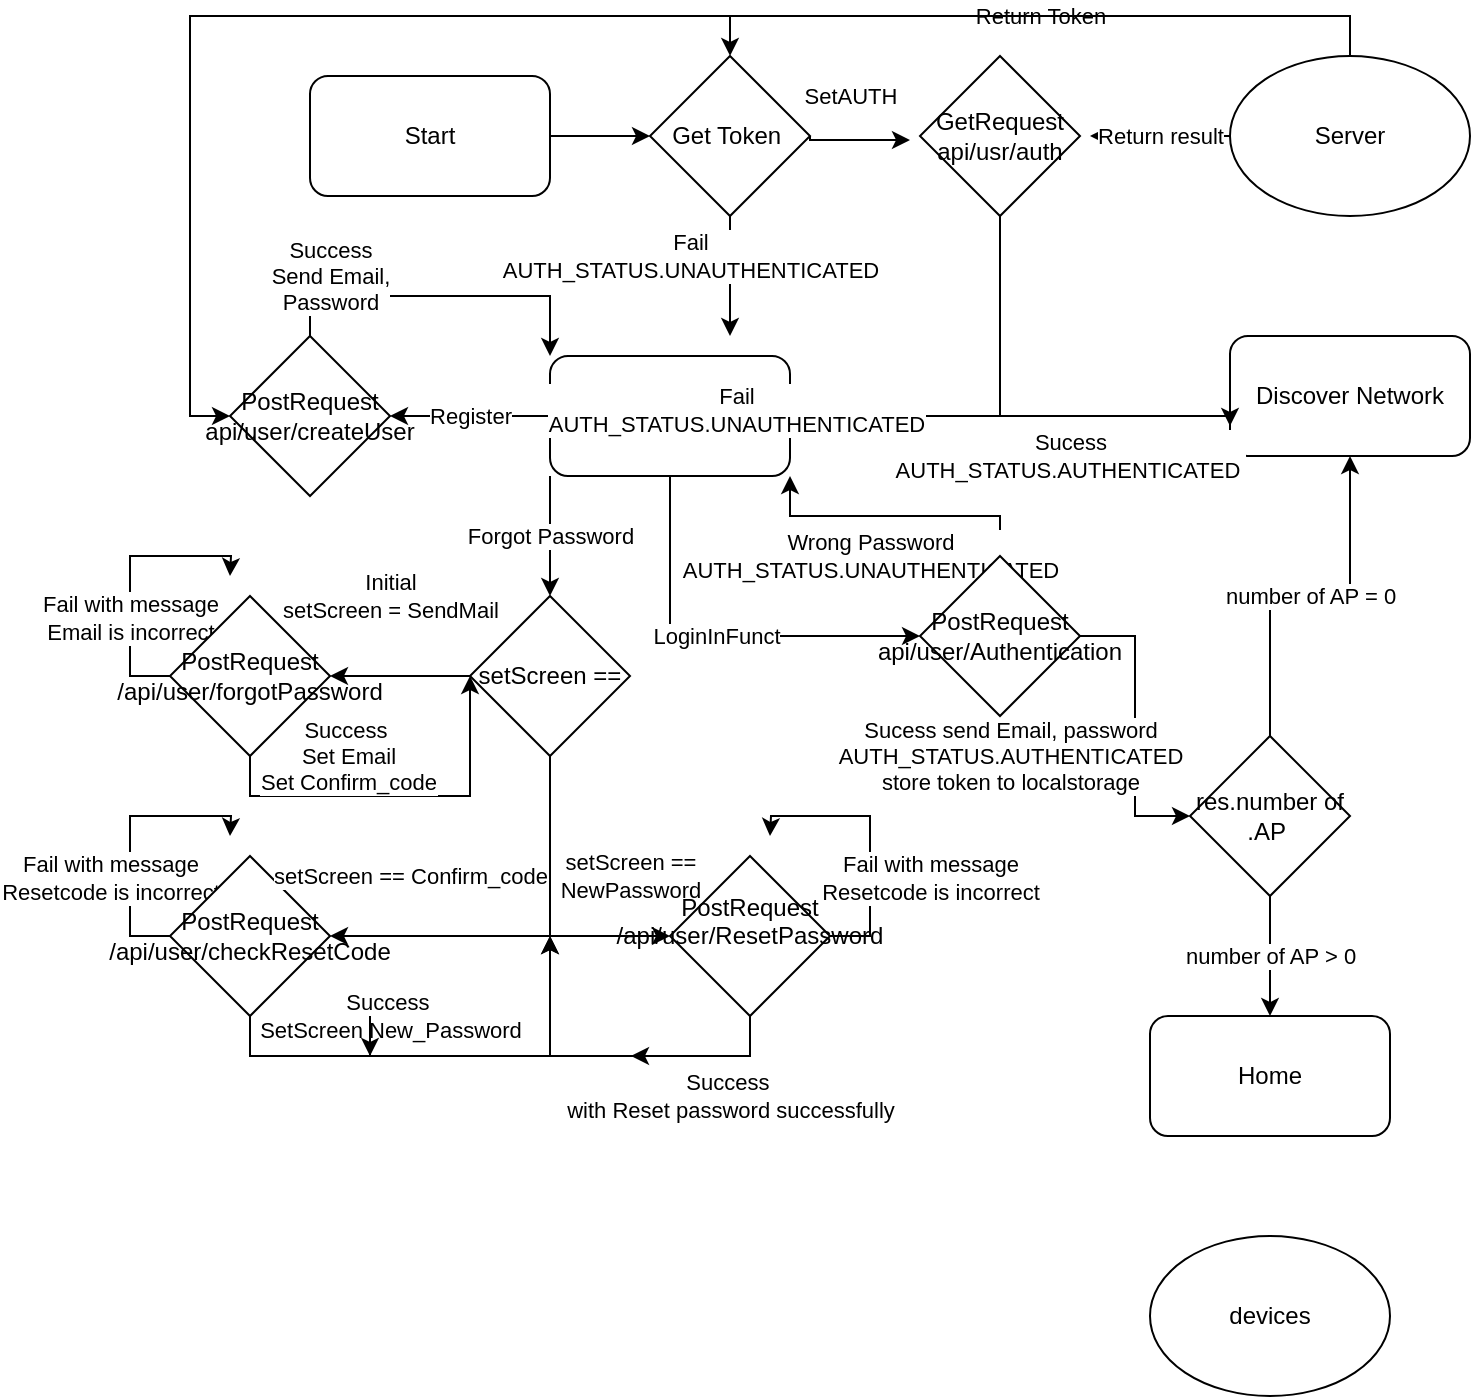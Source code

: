 <mxfile version="13.7.7" type="github">
  <diagram id="boAfxAZyqaD5dfKfSMgp" name="Page-1">
    <mxGraphModel dx="1546" dy="413" grid="1" gridSize="10" guides="1" tooltips="1" connect="1" arrows="1" fold="1" page="1" pageScale="1" pageWidth="850" pageHeight="1100" math="0" shadow="0">
      <root>
        <mxCell id="0" />
        <mxCell id="1" parent="0" />
        <mxCell id="tyNkCRuEFRF6iClgt4t_-31" value="LoginInFunct" style="edgeStyle=orthogonalEdgeStyle;rounded=0;orthogonalLoop=1;jettySize=auto;html=1;exitX=0.5;exitY=1;exitDx=0;exitDy=0;entryX=0;entryY=0.5;entryDx=0;entryDy=0;" edge="1" parent="1" source="tyNkCRuEFRF6iClgt4t_-3" target="tyNkCRuEFRF6iClgt4t_-30">
          <mxGeometry relative="1" as="geometry" />
        </mxCell>
        <mxCell id="tyNkCRuEFRF6iClgt4t_-38" value="Register" style="edgeStyle=orthogonalEdgeStyle;rounded=0;orthogonalLoop=1;jettySize=auto;html=1;exitX=0;exitY=0.5;exitDx=0;exitDy=0;entryX=1;entryY=0.5;entryDx=0;entryDy=0;" edge="1" parent="1" source="tyNkCRuEFRF6iClgt4t_-3" target="tyNkCRuEFRF6iClgt4t_-37">
          <mxGeometry relative="1" as="geometry" />
        </mxCell>
        <mxCell id="tyNkCRuEFRF6iClgt4t_-54" value="Forgot Password" style="edgeStyle=orthogonalEdgeStyle;rounded=0;orthogonalLoop=1;jettySize=auto;html=1;exitX=0;exitY=1;exitDx=0;exitDy=0;entryX=0.5;entryY=0;entryDx=0;entryDy=0;" edge="1" parent="1" source="tyNkCRuEFRF6iClgt4t_-3" target="tyNkCRuEFRF6iClgt4t_-53">
          <mxGeometry relative="1" as="geometry" />
        </mxCell>
        <mxCell id="tyNkCRuEFRF6iClgt4t_-3" value="Before Login" style="rounded=1;whiteSpace=wrap;html=1;" vertex="1" parent="1">
          <mxGeometry x="200" y="190" width="120" height="60" as="geometry" />
        </mxCell>
        <mxCell id="tyNkCRuEFRF6iClgt4t_-4" value="Discover Network" style="rounded=1;whiteSpace=wrap;html=1;" vertex="1" parent="1">
          <mxGeometry x="540" y="180" width="120" height="60" as="geometry" />
        </mxCell>
        <mxCell id="tyNkCRuEFRF6iClgt4t_-21" value="Return result" style="edgeStyle=orthogonalEdgeStyle;rounded=0;orthogonalLoop=1;jettySize=auto;html=1;exitX=0;exitY=0.5;exitDx=0;exitDy=0;" edge="1" parent="1" source="tyNkCRuEFRF6iClgt4t_-5">
          <mxGeometry relative="1" as="geometry">
            <mxPoint x="470" y="79.941" as="targetPoint" />
          </mxGeometry>
        </mxCell>
        <mxCell id="tyNkCRuEFRF6iClgt4t_-26" value="Return Token" style="edgeStyle=orthogonalEdgeStyle;rounded=0;orthogonalLoop=1;jettySize=auto;html=1;exitX=0.5;exitY=0;exitDx=0;exitDy=0;" edge="1" parent="1" source="tyNkCRuEFRF6iClgt4t_-5">
          <mxGeometry relative="1" as="geometry">
            <mxPoint x="290" y="39.941" as="targetPoint" />
            <Array as="points">
              <mxPoint x="600" y="20" />
              <mxPoint x="290" y="20" />
            </Array>
          </mxGeometry>
        </mxCell>
        <mxCell id="tyNkCRuEFRF6iClgt4t_-46" style="edgeStyle=orthogonalEdgeStyle;rounded=0;orthogonalLoop=1;jettySize=auto;html=1;exitX=0.5;exitY=0;exitDx=0;exitDy=0;entryX=0;entryY=0.5;entryDx=0;entryDy=0;" edge="1" parent="1" source="tyNkCRuEFRF6iClgt4t_-5" target="tyNkCRuEFRF6iClgt4t_-37">
          <mxGeometry relative="1" as="geometry" />
        </mxCell>
        <mxCell id="tyNkCRuEFRF6iClgt4t_-5" value="Server" style="ellipse;whiteSpace=wrap;html=1;" vertex="1" parent="1">
          <mxGeometry x="540" y="40" width="120" height="80" as="geometry" />
        </mxCell>
        <mxCell id="tyNkCRuEFRF6iClgt4t_-6" value="devices" style="ellipse;whiteSpace=wrap;html=1;" vertex="1" parent="1">
          <mxGeometry x="500" y="630" width="120" height="80" as="geometry" />
        </mxCell>
        <mxCell id="tyNkCRuEFRF6iClgt4t_-7" value="Home" style="rounded=1;whiteSpace=wrap;html=1;" vertex="1" parent="1">
          <mxGeometry x="500" y="520" width="120" height="60" as="geometry" />
        </mxCell>
        <mxCell id="tyNkCRuEFRF6iClgt4t_-27" value="" style="edgeStyle=orthogonalEdgeStyle;rounded=0;orthogonalLoop=1;jettySize=auto;html=1;" edge="1" parent="1" source="tyNkCRuEFRF6iClgt4t_-8" target="tyNkCRuEFRF6iClgt4t_-24">
          <mxGeometry relative="1" as="geometry" />
        </mxCell>
        <mxCell id="tyNkCRuEFRF6iClgt4t_-8" value="Start" style="rounded=1;whiteSpace=wrap;html=1;" vertex="1" parent="1">
          <mxGeometry x="80" y="50" width="120" height="60" as="geometry" />
        </mxCell>
        <mxCell id="tyNkCRuEFRF6iClgt4t_-17" value="Sucess&lt;br&gt;AUTH_STATUS.AUTHENTICATED&amp;nbsp;" style="edgeStyle=orthogonalEdgeStyle;rounded=0;orthogonalLoop=1;jettySize=auto;html=1;exitX=0.5;exitY=1;exitDx=0;exitDy=0;entryX=0;entryY=0.75;entryDx=0;entryDy=0;" edge="1" parent="1" source="tyNkCRuEFRF6iClgt4t_-16" target="tyNkCRuEFRF6iClgt4t_-4">
          <mxGeometry x="-0.09" y="40" relative="1" as="geometry">
            <mxPoint x="490" y="220" as="targetPoint" />
            <Array as="points">
              <mxPoint x="425" y="220" />
              <mxPoint x="540" y="220" />
            </Array>
            <mxPoint x="35" y="60" as="offset" />
          </mxGeometry>
        </mxCell>
        <mxCell id="tyNkCRuEFRF6iClgt4t_-19" style="edgeStyle=orthogonalEdgeStyle;rounded=0;orthogonalLoop=1;jettySize=auto;html=1;exitX=0.5;exitY=1;exitDx=0;exitDy=0;entryX=1;entryY=0.5;entryDx=0;entryDy=0;" edge="1" parent="1" source="tyNkCRuEFRF6iClgt4t_-16" target="tyNkCRuEFRF6iClgt4t_-3">
          <mxGeometry relative="1" as="geometry" />
        </mxCell>
        <mxCell id="tyNkCRuEFRF6iClgt4t_-20" value="Fail&lt;br&gt;AUTH_STATUS.UNAUTHENTICATED" style="edgeLabel;html=1;align=center;verticalAlign=middle;resizable=0;points=[];" vertex="1" connectable="0" parent="tyNkCRuEFRF6iClgt4t_-19">
          <mxGeometry x="-0.028" y="-37" relative="1" as="geometry">
            <mxPoint x="-95.14" y="-3.06" as="offset" />
          </mxGeometry>
        </mxCell>
        <mxCell id="tyNkCRuEFRF6iClgt4t_-16" value="GetRequest&lt;br&gt;api/usr/auth" style="rhombus;whiteSpace=wrap;html=1;" vertex="1" parent="1">
          <mxGeometry x="385" y="40" width="80" height="80" as="geometry" />
        </mxCell>
        <mxCell id="tyNkCRuEFRF6iClgt4t_-25" value="SetAUTH" style="edgeStyle=orthogonalEdgeStyle;rounded=0;orthogonalLoop=1;jettySize=auto;html=1;exitX=1;exitY=0.5;exitDx=0;exitDy=0;" edge="1" parent="1" source="tyNkCRuEFRF6iClgt4t_-24">
          <mxGeometry x="-0.151" y="22" relative="1" as="geometry">
            <mxPoint x="318" y="82" as="sourcePoint" />
            <mxPoint x="380" y="82" as="targetPoint" />
            <Array as="points">
              <mxPoint x="330" y="82" />
            </Array>
            <mxPoint as="offset" />
          </mxGeometry>
        </mxCell>
        <mxCell id="tyNkCRuEFRF6iClgt4t_-28" style="edgeStyle=orthogonalEdgeStyle;rounded=0;orthogonalLoop=1;jettySize=auto;html=1;exitX=0.5;exitY=1;exitDx=0;exitDy=0;" edge="1" parent="1" source="tyNkCRuEFRF6iClgt4t_-24">
          <mxGeometry relative="1" as="geometry">
            <mxPoint x="290" y="180" as="targetPoint" />
          </mxGeometry>
        </mxCell>
        <mxCell id="tyNkCRuEFRF6iClgt4t_-24" value="Get Token&amp;nbsp;" style="rhombus;whiteSpace=wrap;html=1;" vertex="1" parent="1">
          <mxGeometry x="250" y="40" width="80" height="80" as="geometry" />
        </mxCell>
        <mxCell id="tyNkCRuEFRF6iClgt4t_-29" value="Fail&lt;br&gt;AUTH_STATUS.UNAUTHENTICATED" style="edgeLabel;html=1;align=center;verticalAlign=middle;resizable=0;points=[];" vertex="1" connectable="0" parent="1">
          <mxGeometry x="269.998" y="139.999" as="geometry" />
        </mxCell>
        <mxCell id="tyNkCRuEFRF6iClgt4t_-32" style="edgeStyle=orthogonalEdgeStyle;rounded=0;orthogonalLoop=1;jettySize=auto;html=1;entryX=0;entryY=0.5;entryDx=0;entryDy=0;" edge="1" parent="1" source="tyNkCRuEFRF6iClgt4t_-30" target="tyNkCRuEFRF6iClgt4t_-40">
          <mxGeometry relative="1" as="geometry">
            <mxPoint x="650" y="330" as="targetPoint" />
          </mxGeometry>
        </mxCell>
        <mxCell id="tyNkCRuEFRF6iClgt4t_-34" value="Sucess send Email, password&lt;br&gt;AUTH_STATUS.AUTHENTICATED&lt;br&gt;store token to localstorage" style="edgeLabel;html=1;align=center;verticalAlign=middle;resizable=0;points=[];" vertex="1" connectable="0" parent="tyNkCRuEFRF6iClgt4t_-32">
          <mxGeometry x="0.2" y="2" relative="1" as="geometry">
            <mxPoint x="-64.47" y="0.41" as="offset" />
          </mxGeometry>
        </mxCell>
        <mxCell id="tyNkCRuEFRF6iClgt4t_-35" style="edgeStyle=orthogonalEdgeStyle;rounded=0;orthogonalLoop=1;jettySize=auto;html=1;exitX=0.5;exitY=0;exitDx=0;exitDy=0;entryX=1;entryY=1;entryDx=0;entryDy=0;" edge="1" parent="1" source="tyNkCRuEFRF6iClgt4t_-30" target="tyNkCRuEFRF6iClgt4t_-3">
          <mxGeometry relative="1" as="geometry" />
        </mxCell>
        <mxCell id="tyNkCRuEFRF6iClgt4t_-36" value="Wrong Password&lt;br&gt;AUTH_STATUS.UNAUTHENTICATED" style="edgeLabel;html=1;align=center;verticalAlign=middle;resizable=0;points=[];" vertex="1" connectable="0" parent="tyNkCRuEFRF6iClgt4t_-35">
          <mxGeometry x="0.354" y="-1" relative="1" as="geometry">
            <mxPoint x="12.65" y="20.94" as="offset" />
          </mxGeometry>
        </mxCell>
        <mxCell id="tyNkCRuEFRF6iClgt4t_-30" value="PostRequest&lt;br&gt;api/user/Authentication" style="rhombus;whiteSpace=wrap;html=1;" vertex="1" parent="1">
          <mxGeometry x="385" y="290" width="80" height="80" as="geometry" />
        </mxCell>
        <mxCell id="tyNkCRuEFRF6iClgt4t_-39" value="Success&lt;br&gt;Send Email, &lt;br&gt;Password" style="edgeStyle=orthogonalEdgeStyle;rounded=0;orthogonalLoop=1;jettySize=auto;html=1;exitX=0.5;exitY=0;exitDx=0;exitDy=0;entryX=0;entryY=0;entryDx=0;entryDy=0;" edge="1" parent="1" source="tyNkCRuEFRF6iClgt4t_-37" target="tyNkCRuEFRF6iClgt4t_-3">
          <mxGeometry x="-0.765" y="-14" relative="1" as="geometry">
            <mxPoint x="10" y="-24" as="offset" />
          </mxGeometry>
        </mxCell>
        <mxCell id="tyNkCRuEFRF6iClgt4t_-37" value="PostRequest&lt;br&gt;api/user/createUser" style="rhombus;whiteSpace=wrap;html=1;" vertex="1" parent="1">
          <mxGeometry x="40" y="180" width="80" height="80" as="geometry" />
        </mxCell>
        <mxCell id="tyNkCRuEFRF6iClgt4t_-44" value="number of AP = 0" style="edgeStyle=orthogonalEdgeStyle;rounded=0;orthogonalLoop=1;jettySize=auto;html=1;exitX=0.5;exitY=0;exitDx=0;exitDy=0;entryX=0.5;entryY=1;entryDx=0;entryDy=0;" edge="1" parent="1" source="tyNkCRuEFRF6iClgt4t_-40" target="tyNkCRuEFRF6iClgt4t_-4">
          <mxGeometry relative="1" as="geometry" />
        </mxCell>
        <mxCell id="tyNkCRuEFRF6iClgt4t_-45" value="number of AP &amp;gt; 0" style="edgeStyle=orthogonalEdgeStyle;rounded=0;orthogonalLoop=1;jettySize=auto;html=1;" edge="1" parent="1" source="tyNkCRuEFRF6iClgt4t_-40" target="tyNkCRuEFRF6iClgt4t_-7">
          <mxGeometry relative="1" as="geometry" />
        </mxCell>
        <mxCell id="tyNkCRuEFRF6iClgt4t_-40" value="res.number of .AP&amp;nbsp;" style="rhombus;whiteSpace=wrap;html=1;" vertex="1" parent="1">
          <mxGeometry x="520" y="380" width="80" height="80" as="geometry" />
        </mxCell>
        <mxCell id="tyNkCRuEFRF6iClgt4t_-52" value="Fail with message&lt;br&gt;Email is incorrect" style="edgeStyle=orthogonalEdgeStyle;rounded=0;orthogonalLoop=1;jettySize=auto;html=1;exitX=0;exitY=0.5;exitDx=0;exitDy=0;" edge="1" parent="1" source="tyNkCRuEFRF6iClgt4t_-47">
          <mxGeometry x="-0.285" relative="1" as="geometry">
            <mxPoint x="40" y="300" as="targetPoint" />
            <mxPoint y="1" as="offset" />
          </mxGeometry>
        </mxCell>
        <mxCell id="tyNkCRuEFRF6iClgt4t_-59" value="Success&amp;nbsp;&lt;br&gt;Set Email&lt;br&gt;Set Confirm_code" style="edgeStyle=orthogonalEdgeStyle;rounded=0;orthogonalLoop=1;jettySize=auto;html=1;exitX=0.5;exitY=1;exitDx=0;exitDy=0;entryX=0;entryY=0.5;entryDx=0;entryDy=0;" edge="1" parent="1" source="tyNkCRuEFRF6iClgt4t_-47" target="tyNkCRuEFRF6iClgt4t_-53">
          <mxGeometry x="-0.263" y="20" relative="1" as="geometry">
            <Array as="points">
              <mxPoint x="50" y="410" />
              <mxPoint x="160" y="410" />
            </Array>
            <mxPoint x="-1" as="offset" />
          </mxGeometry>
        </mxCell>
        <mxCell id="tyNkCRuEFRF6iClgt4t_-47" value="PostRequest&lt;br&gt;/api/user/forgotPassword" style="rhombus;whiteSpace=wrap;html=1;" vertex="1" parent="1">
          <mxGeometry x="10" y="310" width="80" height="80" as="geometry" />
        </mxCell>
        <mxCell id="tyNkCRuEFRF6iClgt4t_-61" style="edgeStyle=orthogonalEdgeStyle;rounded=0;orthogonalLoop=1;jettySize=auto;html=1;exitX=0.5;exitY=1;exitDx=0;exitDy=0;" edge="1" parent="1" source="tyNkCRuEFRF6iClgt4t_-49">
          <mxGeometry relative="1" as="geometry">
            <mxPoint x="200" y="480" as="targetPoint" />
            <Array as="points">
              <mxPoint x="50" y="540" />
              <mxPoint x="200" y="540" />
            </Array>
          </mxGeometry>
        </mxCell>
        <mxCell id="tyNkCRuEFRF6iClgt4t_-63" value="Success&amp;nbsp;&lt;br&gt;SetScreen New_Password" style="edgeLabel;html=1;align=center;verticalAlign=middle;resizable=0;points=[];" vertex="1" connectable="0" parent="tyNkCRuEFRF6iClgt4t_-61">
          <mxGeometry x="-0.022" y="-1" relative="1" as="geometry">
            <mxPoint x="-22.88" y="-21.06" as="offset" />
          </mxGeometry>
        </mxCell>
        <mxCell id="tyNkCRuEFRF6iClgt4t_-62" value="&lt;span style=&quot;color: rgb(0 , 0 , 0) ; font-family: &amp;#34;helvetica&amp;#34; ; font-size: 11px ; font-style: normal ; font-weight: 400 ; letter-spacing: normal ; text-align: center ; text-indent: 0px ; text-transform: none ; word-spacing: 0px ; background-color: rgb(255 , 255 , 255) ; display: inline ; float: none&quot;&gt;Fail with message&lt;/span&gt;&lt;br style=&quot;color: rgb(0 , 0 , 0) ; font-family: &amp;#34;helvetica&amp;#34; ; font-size: 11px ; font-style: normal ; font-weight: 400 ; letter-spacing: normal ; text-align: center ; text-indent: 0px ; text-transform: none ; word-spacing: 0px&quot;&gt;&lt;span style=&quot;color: rgb(0 , 0 , 0) ; font-family: &amp;#34;helvetica&amp;#34; ; font-size: 11px ; font-style: normal ; font-weight: 400 ; letter-spacing: normal ; text-align: center ; text-indent: 0px ; text-transform: none ; word-spacing: 0px ; background-color: rgb(255 , 255 , 255) ; display: inline ; float: none&quot;&gt;Resetcode is incorrect&lt;/span&gt;" style="edgeStyle=orthogonalEdgeStyle;rounded=0;orthogonalLoop=1;jettySize=auto;html=1;exitX=0;exitY=0.5;exitDx=0;exitDy=0;" edge="1" parent="1" source="tyNkCRuEFRF6iClgt4t_-49">
          <mxGeometry x="-0.285" y="10" relative="1" as="geometry">
            <mxPoint x="40" y="430" as="targetPoint" />
            <mxPoint y="1" as="offset" />
          </mxGeometry>
        </mxCell>
        <mxCell id="tyNkCRuEFRF6iClgt4t_-71" style="edgeStyle=orthogonalEdgeStyle;rounded=0;orthogonalLoop=1;jettySize=auto;html=1;exitX=0.5;exitY=1;exitDx=0;exitDy=0;" edge="1" parent="1" source="tyNkCRuEFRF6iClgt4t_-49">
          <mxGeometry relative="1" as="geometry">
            <mxPoint x="110" y="540" as="targetPoint" />
          </mxGeometry>
        </mxCell>
        <mxCell id="tyNkCRuEFRF6iClgt4t_-49" value="&lt;span&gt;PostRequest&lt;/span&gt;&lt;br&gt;&lt;span&gt;/api/user/checkResetCode&lt;/span&gt;" style="rhombus;whiteSpace=wrap;html=1;" vertex="1" parent="1">
          <mxGeometry x="10" y="440" width="80" height="80" as="geometry" />
        </mxCell>
        <mxCell id="tyNkCRuEFRF6iClgt4t_-57" value="Initial &lt;br&gt;setScreen = SendMail" style="edgeStyle=orthogonalEdgeStyle;rounded=0;orthogonalLoop=1;jettySize=auto;html=1;exitX=0;exitY=0.5;exitDx=0;exitDy=0;entryX=1;entryY=0.5;entryDx=0;entryDy=0;" edge="1" parent="1" source="tyNkCRuEFRF6iClgt4t_-53" target="tyNkCRuEFRF6iClgt4t_-47">
          <mxGeometry x="0.143" y="-40" relative="1" as="geometry">
            <mxPoint as="offset" />
          </mxGeometry>
        </mxCell>
        <mxCell id="tyNkCRuEFRF6iClgt4t_-60" value="&lt;span style=&quot;color: rgb(0 , 0 , 0) ; font-family: &amp;#34;helvetica&amp;#34; ; font-size: 11px ; font-style: normal ; font-weight: 400 ; letter-spacing: normal ; text-align: center ; text-indent: 0px ; text-transform: none ; word-spacing: 0px ; background-color: rgb(255 , 255 , 255) ; display: inline ; float: none&quot;&gt;setScreen == Confirm_code&lt;/span&gt;" style="edgeStyle=orthogonalEdgeStyle;rounded=0;orthogonalLoop=1;jettySize=auto;html=1;exitX=0.5;exitY=1;exitDx=0;exitDy=0;entryX=1;entryY=0.5;entryDx=0;entryDy=0;" edge="1" parent="1" source="tyNkCRuEFRF6iClgt4t_-53" target="tyNkCRuEFRF6iClgt4t_-49">
          <mxGeometry x="0.6" y="-30" relative="1" as="geometry">
            <mxPoint as="offset" />
          </mxGeometry>
        </mxCell>
        <mxCell id="tyNkCRuEFRF6iClgt4t_-65" style="edgeStyle=orthogonalEdgeStyle;rounded=0;orthogonalLoop=1;jettySize=auto;html=1;exitX=0.5;exitY=1;exitDx=0;exitDy=0;entryX=0;entryY=0.5;entryDx=0;entryDy=0;" edge="1" parent="1" source="tyNkCRuEFRF6iClgt4t_-53" target="tyNkCRuEFRF6iClgt4t_-64">
          <mxGeometry relative="1" as="geometry" />
        </mxCell>
        <mxCell id="tyNkCRuEFRF6iClgt4t_-67" value="&lt;span style=&quot;font-family: &amp;#34;helvetica&amp;#34;&quot;&gt;setScreen == &lt;br&gt;NewPassword&lt;/span&gt;" style="edgeLabel;html=1;align=center;verticalAlign=middle;resizable=0;points=[];" vertex="1" connectable="0" parent="tyNkCRuEFRF6iClgt4t_-65">
          <mxGeometry x="0.832" y="-1" relative="1" as="geometry">
            <mxPoint x="-7.59" y="-31.01" as="offset" />
          </mxGeometry>
        </mxCell>
        <mxCell id="tyNkCRuEFRF6iClgt4t_-53" value="setScreen ==" style="rhombus;whiteSpace=wrap;html=1;" vertex="1" parent="1">
          <mxGeometry x="160" y="310" width="80" height="80" as="geometry" />
        </mxCell>
        <mxCell id="tyNkCRuEFRF6iClgt4t_-68" style="edgeStyle=orthogonalEdgeStyle;rounded=0;orthogonalLoop=1;jettySize=auto;html=1;exitX=0.5;exitY=1;exitDx=0;exitDy=0;" edge="1" parent="1" source="tyNkCRuEFRF6iClgt4t_-64">
          <mxGeometry relative="1" as="geometry">
            <mxPoint x="200" y="480" as="targetPoint" />
            <Array as="points">
              <mxPoint x="300" y="540" />
              <mxPoint x="200" y="540" />
            </Array>
          </mxGeometry>
        </mxCell>
        <mxCell id="tyNkCRuEFRF6iClgt4t_-69" value="&lt;span style=&quot;color: rgb(0 , 0 , 0) ; font-size: 11px ; font-style: normal ; font-weight: 400 ; letter-spacing: normal ; text-align: center ; text-indent: 0px ; text-transform: none ; word-spacing: 0px ; background-color: rgb(255 , 255 , 255) ; font-family: &amp;#34;helvetica&amp;#34; ; display: inline ; float: none&quot;&gt;Fail with message&lt;/span&gt;&lt;br style=&quot;color: rgb(0 , 0 , 0) ; font-size: 11px ; font-style: normal ; font-weight: 400 ; letter-spacing: normal ; text-align: center ; text-indent: 0px ; text-transform: none ; word-spacing: 0px ; font-family: &amp;#34;helvetica&amp;#34;&quot;&gt;&lt;span style=&quot;color: rgb(0 , 0 , 0) ; font-size: 11px ; font-style: normal ; font-weight: 400 ; letter-spacing: normal ; text-align: center ; text-indent: 0px ; text-transform: none ; word-spacing: 0px ; background-color: rgb(255 , 255 , 255) ; font-family: &amp;#34;helvetica&amp;#34; ; display: inline ; float: none&quot;&gt;Resetcode is incorrect&lt;/span&gt;" style="edgeStyle=orthogonalEdgeStyle;rounded=0;orthogonalLoop=1;jettySize=auto;html=1;exitX=1;exitY=0.5;exitDx=0;exitDy=0;" edge="1" parent="1" source="tyNkCRuEFRF6iClgt4t_-64">
          <mxGeometry x="-0.285" y="-30" relative="1" as="geometry">
            <mxPoint x="310" y="430" as="targetPoint" />
            <mxPoint y="1" as="offset" />
          </mxGeometry>
        </mxCell>
        <mxCell id="tyNkCRuEFRF6iClgt4t_-70" value="Success&amp;nbsp;&lt;br&gt;with Reset password successfully" style="edgeStyle=orthogonalEdgeStyle;rounded=0;orthogonalLoop=1;jettySize=auto;html=1;exitX=0.5;exitY=1;exitDx=0;exitDy=0;" edge="1" parent="1" source="tyNkCRuEFRF6iClgt4t_-64">
          <mxGeometry x="-0.499" y="-22" relative="1" as="geometry">
            <mxPoint x="240" y="540" as="targetPoint" />
            <mxPoint x="-10" y="42" as="offset" />
          </mxGeometry>
        </mxCell>
        <mxCell id="tyNkCRuEFRF6iClgt4t_-64" value="&lt;span&gt;PostRequest&lt;/span&gt;&lt;br&gt;&lt;span&gt;/api/user/ResetPassword&lt;br&gt;&lt;br&gt;&lt;/span&gt;" style="rhombus;whiteSpace=wrap;html=1;" vertex="1" parent="1">
          <mxGeometry x="260" y="440" width="80" height="80" as="geometry" />
        </mxCell>
      </root>
    </mxGraphModel>
  </diagram>
</mxfile>
